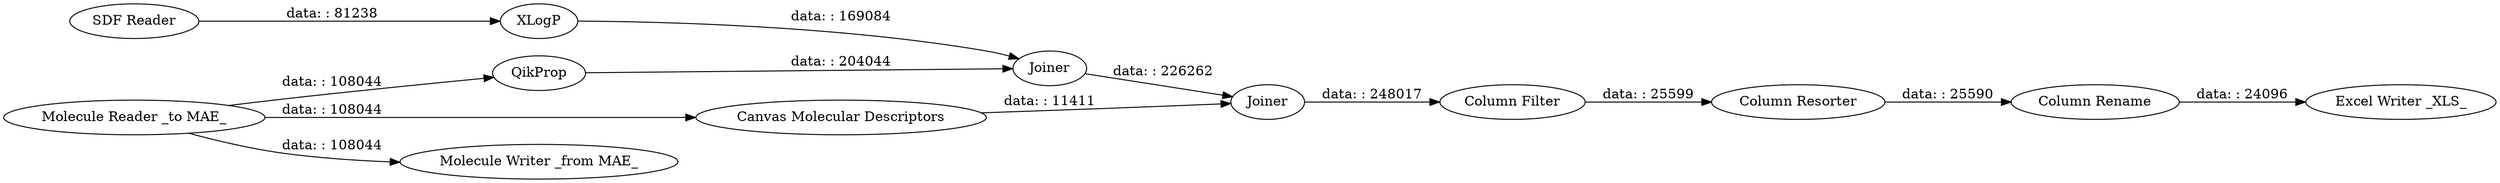 digraph {
	"5857086640214546534_6" [label="SDF Reader"]
	"5857086640214546534_10" [label=Joiner]
	"5857086640214546534_1" [label="Molecule Reader _to MAE_"]
	"5857086640214546534_9" [label="Canvas Molecular Descriptors"]
	"5857086640214546534_5" [label="Molecule Writer _from MAE_"]
	"5857086640214546534_13" [label="Column Rename"]
	"5857086640214546534_12" [label="Column Resorter"]
	"5857086640214546534_3" [label="Excel Writer _XLS_"]
	"5857086640214546534_2" [label=QikProp]
	"5857086640214546534_4" [label=XLogP]
	"5857086640214546534_11" [label="Column Filter"]
	"5857086640214546534_7" [label=Joiner]
	"5857086640214546534_1" -> "5857086640214546534_2" [label="data: : 108044"]
	"5857086640214546534_13" -> "5857086640214546534_3" [label="data: : 24096"]
	"5857086640214546534_1" -> "5857086640214546534_9" [label="data: : 108044"]
	"5857086640214546534_11" -> "5857086640214546534_12" [label="data: : 25599"]
	"5857086640214546534_7" -> "5857086640214546534_10" [label="data: : 226262"]
	"5857086640214546534_2" -> "5857086640214546534_7" [label="data: : 204044"]
	"5857086640214546534_10" -> "5857086640214546534_11" [label="data: : 248017"]
	"5857086640214546534_1" -> "5857086640214546534_5" [label="data: : 108044"]
	"5857086640214546534_9" -> "5857086640214546534_10" [label="data: : 11411"]
	"5857086640214546534_12" -> "5857086640214546534_13" [label="data: : 25590"]
	"5857086640214546534_6" -> "5857086640214546534_4" [label="data: : 81238"]
	"5857086640214546534_4" -> "5857086640214546534_7" [label="data: : 169084"]
	rankdir=LR
}
